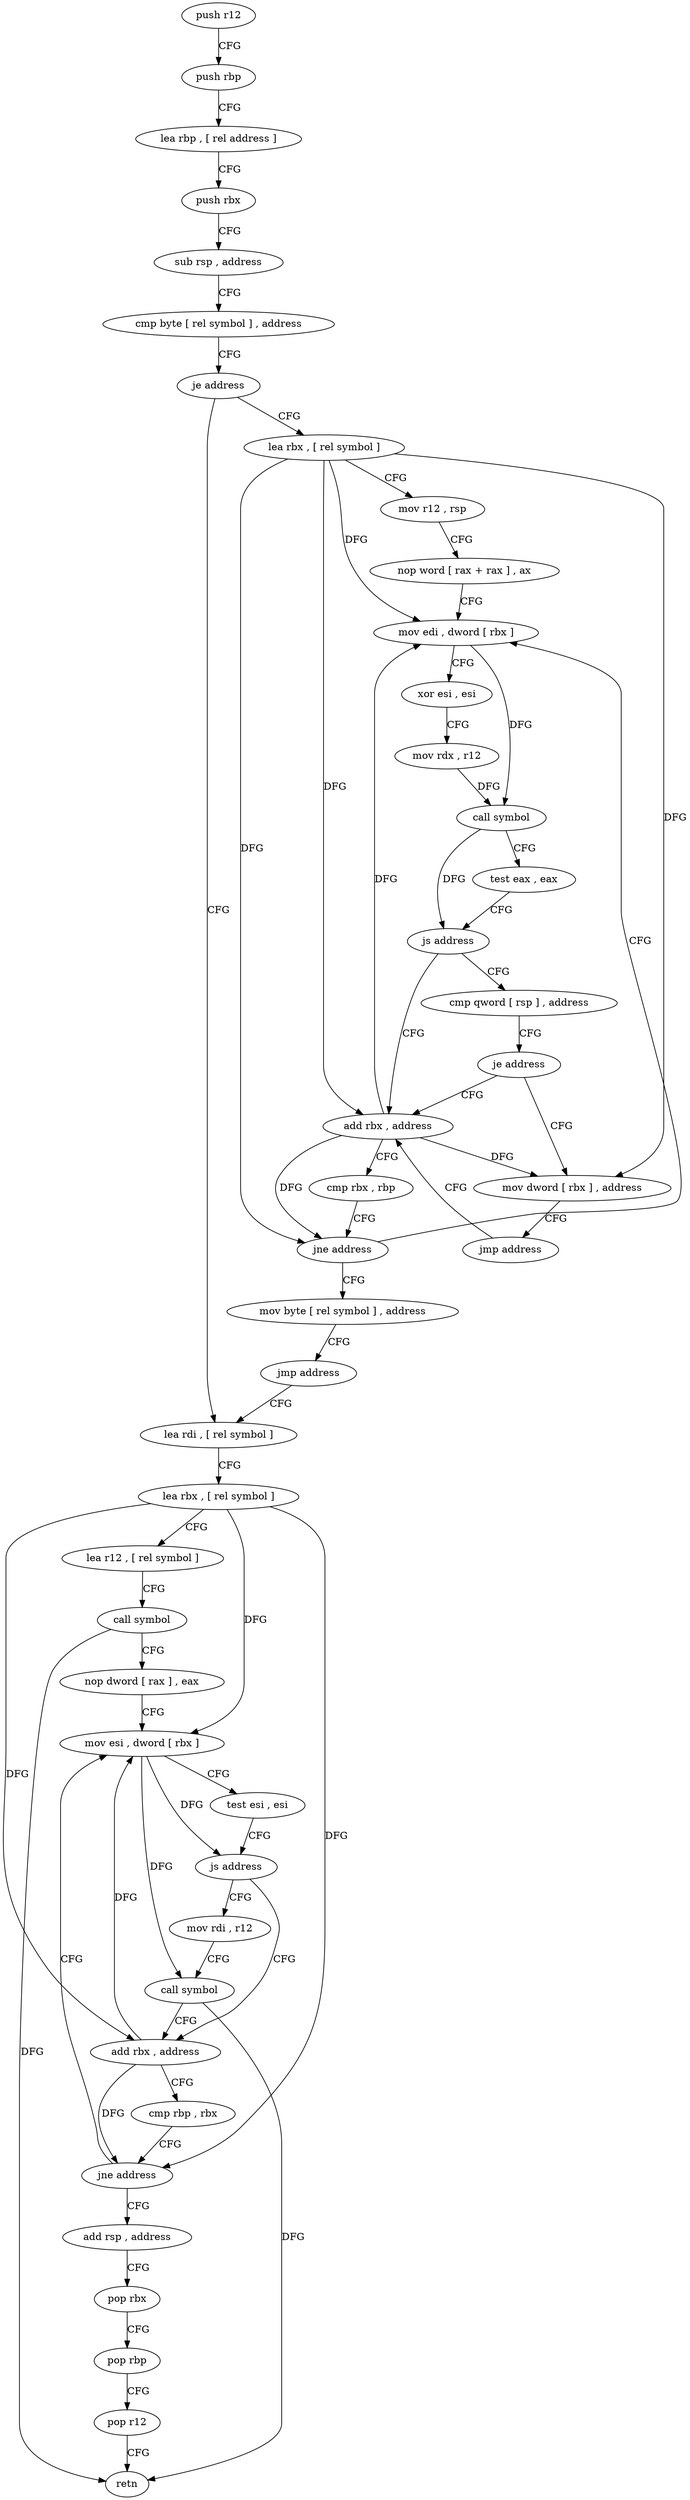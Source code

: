 digraph "func" {
"181664" [label = "push r12" ]
"181666" [label = "push rbp" ]
"181667" [label = "lea rbp , [ rel address ]" ]
"181674" [label = "push rbx" ]
"181675" [label = "sub rsp , address" ]
"181682" [label = "cmp byte [ rel symbol ] , address" ]
"181689" [label = "je address" ]
"181760" [label = "lea rbx , [ rel symbol ]" ]
"181691" [label = "lea rdi , [ rel symbol ]" ]
"181767" [label = "mov r12 , rsp" ]
"181770" [label = "nop word [ rax + rax ] , ax" ]
"181776" [label = "mov edi , dword [ rbx ]" ]
"181698" [label = "lea rbx , [ rel symbol ]" ]
"181705" [label = "lea r12 , [ rel symbol ]" ]
"181712" [label = "call symbol" ]
"181717" [label = "nop dword [ rax ] , eax" ]
"181720" [label = "mov esi , dword [ rbx ]" ]
"181799" [label = "add rbx , address" ]
"181803" [label = "cmp rbx , rbp" ]
"181806" [label = "jne address" ]
"181808" [label = "mov byte [ rel symbol ] , address" ]
"181792" [label = "cmp qword [ rsp ] , address" ]
"181797" [label = "je address" ]
"181824" [label = "mov dword [ rbx ] , address" ]
"181734" [label = "add rbx , address" ]
"181738" [label = "cmp rbp , rbx" ]
"181741" [label = "jne address" ]
"181743" [label = "add rsp , address" ]
"181726" [label = "mov rdi , r12" ]
"181729" [label = "call symbol" ]
"181778" [label = "xor esi , esi" ]
"181780" [label = "mov rdx , r12" ]
"181783" [label = "call symbol" ]
"181788" [label = "test eax , eax" ]
"181790" [label = "js address" ]
"181815" [label = "jmp address" ]
"181830" [label = "jmp address" ]
"181722" [label = "test esi , esi" ]
"181724" [label = "js address" ]
"181750" [label = "pop rbx" ]
"181751" [label = "pop rbp" ]
"181752" [label = "pop r12" ]
"181754" [label = "retn" ]
"181664" -> "181666" [ label = "CFG" ]
"181666" -> "181667" [ label = "CFG" ]
"181667" -> "181674" [ label = "CFG" ]
"181674" -> "181675" [ label = "CFG" ]
"181675" -> "181682" [ label = "CFG" ]
"181682" -> "181689" [ label = "CFG" ]
"181689" -> "181760" [ label = "CFG" ]
"181689" -> "181691" [ label = "CFG" ]
"181760" -> "181767" [ label = "CFG" ]
"181760" -> "181776" [ label = "DFG" ]
"181760" -> "181799" [ label = "DFG" ]
"181760" -> "181806" [ label = "DFG" ]
"181760" -> "181824" [ label = "DFG" ]
"181691" -> "181698" [ label = "CFG" ]
"181767" -> "181770" [ label = "CFG" ]
"181770" -> "181776" [ label = "CFG" ]
"181776" -> "181778" [ label = "CFG" ]
"181776" -> "181783" [ label = "DFG" ]
"181698" -> "181705" [ label = "CFG" ]
"181698" -> "181720" [ label = "DFG" ]
"181698" -> "181734" [ label = "DFG" ]
"181698" -> "181741" [ label = "DFG" ]
"181705" -> "181712" [ label = "CFG" ]
"181712" -> "181717" [ label = "CFG" ]
"181712" -> "181754" [ label = "DFG" ]
"181717" -> "181720" [ label = "CFG" ]
"181720" -> "181722" [ label = "CFG" ]
"181720" -> "181724" [ label = "DFG" ]
"181720" -> "181729" [ label = "DFG" ]
"181799" -> "181803" [ label = "CFG" ]
"181799" -> "181776" [ label = "DFG" ]
"181799" -> "181806" [ label = "DFG" ]
"181799" -> "181824" [ label = "DFG" ]
"181803" -> "181806" [ label = "CFG" ]
"181806" -> "181776" [ label = "CFG" ]
"181806" -> "181808" [ label = "CFG" ]
"181808" -> "181815" [ label = "CFG" ]
"181792" -> "181797" [ label = "CFG" ]
"181797" -> "181824" [ label = "CFG" ]
"181797" -> "181799" [ label = "CFG" ]
"181824" -> "181830" [ label = "CFG" ]
"181734" -> "181738" [ label = "CFG" ]
"181734" -> "181720" [ label = "DFG" ]
"181734" -> "181741" [ label = "DFG" ]
"181738" -> "181741" [ label = "CFG" ]
"181741" -> "181720" [ label = "CFG" ]
"181741" -> "181743" [ label = "CFG" ]
"181743" -> "181750" [ label = "CFG" ]
"181726" -> "181729" [ label = "CFG" ]
"181729" -> "181734" [ label = "CFG" ]
"181729" -> "181754" [ label = "DFG" ]
"181778" -> "181780" [ label = "CFG" ]
"181780" -> "181783" [ label = "DFG" ]
"181783" -> "181788" [ label = "CFG" ]
"181783" -> "181790" [ label = "DFG" ]
"181788" -> "181790" [ label = "CFG" ]
"181790" -> "181799" [ label = "CFG" ]
"181790" -> "181792" [ label = "CFG" ]
"181815" -> "181691" [ label = "CFG" ]
"181830" -> "181799" [ label = "CFG" ]
"181722" -> "181724" [ label = "CFG" ]
"181724" -> "181734" [ label = "CFG" ]
"181724" -> "181726" [ label = "CFG" ]
"181750" -> "181751" [ label = "CFG" ]
"181751" -> "181752" [ label = "CFG" ]
"181752" -> "181754" [ label = "CFG" ]
}

